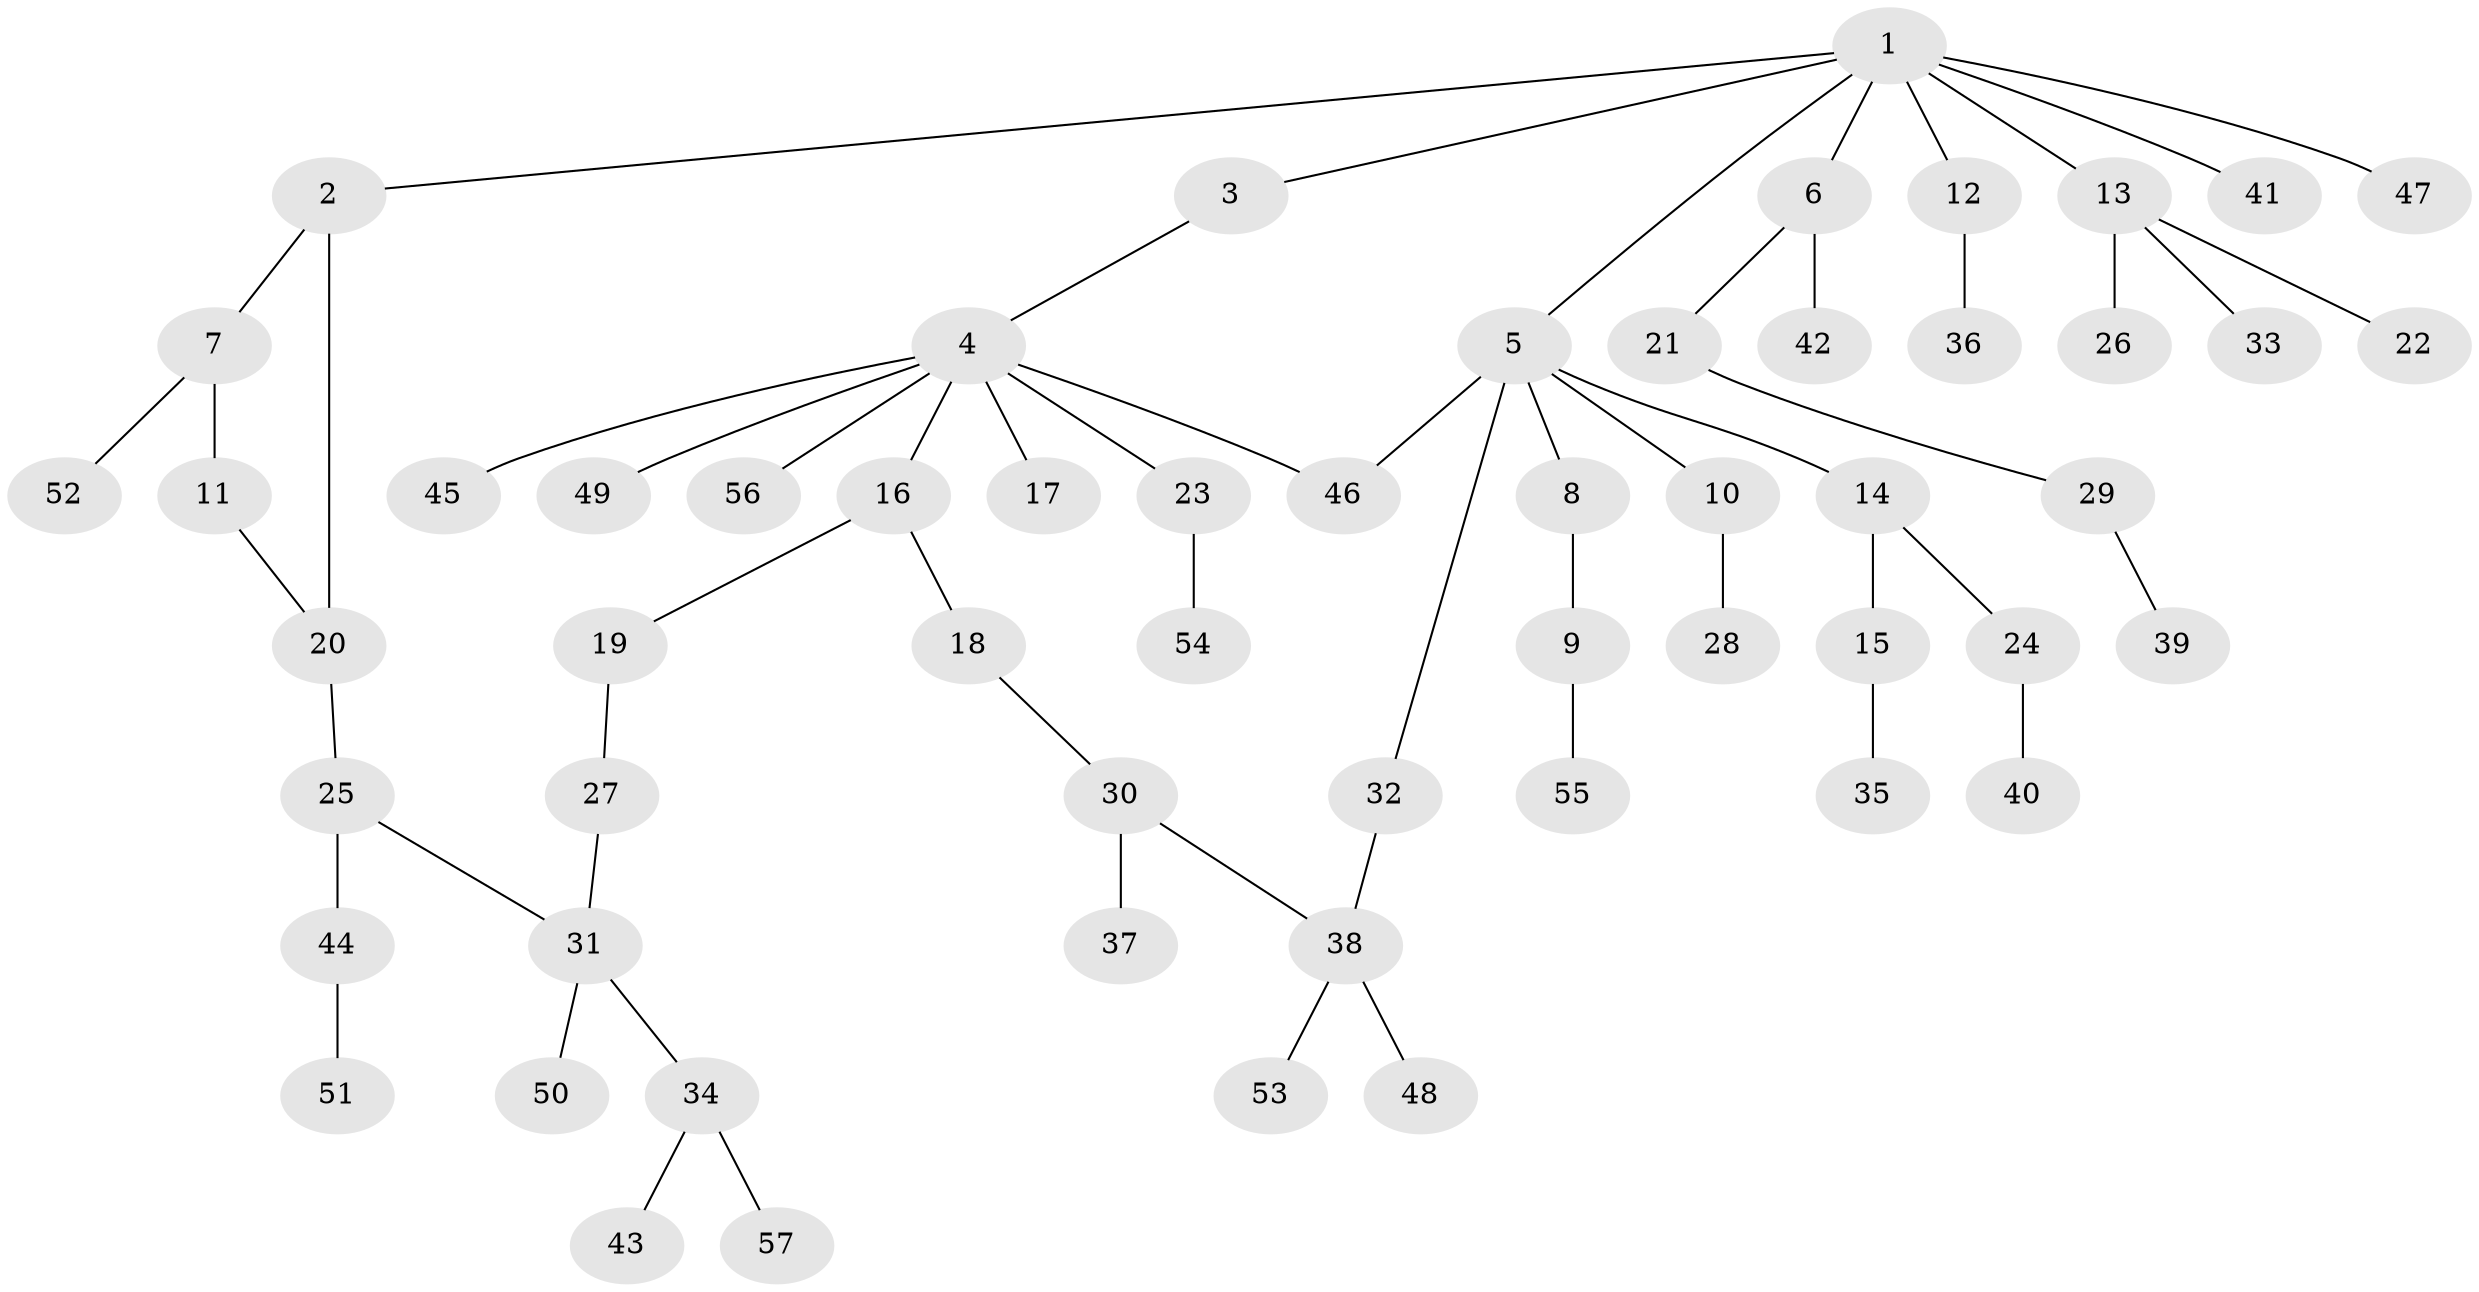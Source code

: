 // coarse degree distribution, {8: 0.02631578947368421, 3: 0.23684210526315788, 7: 0.02631578947368421, 6: 0.02631578947368421, 2: 0.15789473684210525, 1: 0.5263157894736842}
// Generated by graph-tools (version 1.1) at 2025/41/03/06/25 10:41:26]
// undirected, 57 vertices, 60 edges
graph export_dot {
graph [start="1"]
  node [color=gray90,style=filled];
  1;
  2;
  3;
  4;
  5;
  6;
  7;
  8;
  9;
  10;
  11;
  12;
  13;
  14;
  15;
  16;
  17;
  18;
  19;
  20;
  21;
  22;
  23;
  24;
  25;
  26;
  27;
  28;
  29;
  30;
  31;
  32;
  33;
  34;
  35;
  36;
  37;
  38;
  39;
  40;
  41;
  42;
  43;
  44;
  45;
  46;
  47;
  48;
  49;
  50;
  51;
  52;
  53;
  54;
  55;
  56;
  57;
  1 -- 2;
  1 -- 3;
  1 -- 5;
  1 -- 6;
  1 -- 12;
  1 -- 13;
  1 -- 41;
  1 -- 47;
  2 -- 7;
  2 -- 20;
  3 -- 4;
  4 -- 16;
  4 -- 17;
  4 -- 23;
  4 -- 45;
  4 -- 46;
  4 -- 49;
  4 -- 56;
  5 -- 8;
  5 -- 10;
  5 -- 14;
  5 -- 32;
  5 -- 46;
  6 -- 21;
  6 -- 42;
  7 -- 11;
  7 -- 52;
  8 -- 9;
  9 -- 55;
  10 -- 28;
  11 -- 20;
  12 -- 36;
  13 -- 22;
  13 -- 26;
  13 -- 33;
  14 -- 15;
  14 -- 24;
  15 -- 35;
  16 -- 18;
  16 -- 19;
  18 -- 30;
  19 -- 27;
  20 -- 25;
  21 -- 29;
  23 -- 54;
  24 -- 40;
  25 -- 44;
  25 -- 31;
  27 -- 31;
  29 -- 39;
  30 -- 37;
  30 -- 38;
  31 -- 34;
  31 -- 50;
  32 -- 38;
  34 -- 43;
  34 -- 57;
  38 -- 48;
  38 -- 53;
  44 -- 51;
}
